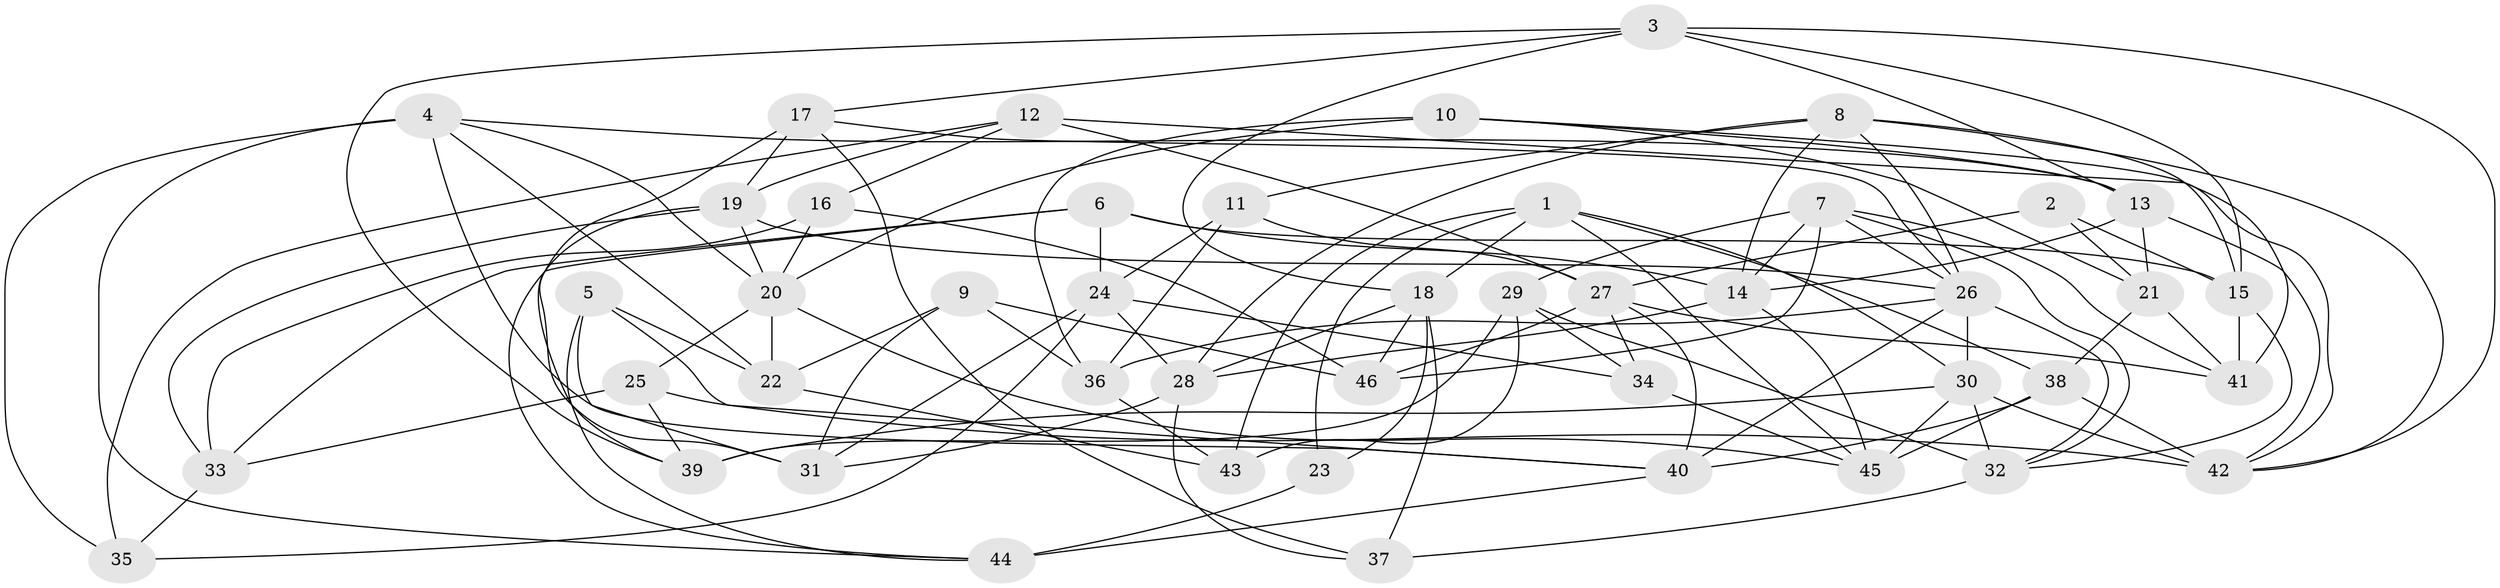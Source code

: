 // original degree distribution, {4: 1.0}
// Generated by graph-tools (version 1.1) at 2025/03/03/09/25 03:03:03]
// undirected, 46 vertices, 121 edges
graph export_dot {
graph [start="1"]
  node [color=gray90,style=filled];
  1;
  2;
  3;
  4;
  5;
  6;
  7;
  8;
  9;
  10;
  11;
  12;
  13;
  14;
  15;
  16;
  17;
  18;
  19;
  20;
  21;
  22;
  23;
  24;
  25;
  26;
  27;
  28;
  29;
  30;
  31;
  32;
  33;
  34;
  35;
  36;
  37;
  38;
  39;
  40;
  41;
  42;
  43;
  44;
  45;
  46;
  1 -- 18 [weight=1.0];
  1 -- 23 [weight=1.0];
  1 -- 30 [weight=1.0];
  1 -- 38 [weight=1.0];
  1 -- 43 [weight=1.0];
  1 -- 45 [weight=1.0];
  2 -- 15 [weight=1.0];
  2 -- 21 [weight=1.0];
  2 -- 27 [weight=2.0];
  3 -- 13 [weight=1.0];
  3 -- 15 [weight=1.0];
  3 -- 17 [weight=1.0];
  3 -- 18 [weight=1.0];
  3 -- 39 [weight=1.0];
  3 -- 42 [weight=1.0];
  4 -- 13 [weight=1.0];
  4 -- 20 [weight=1.0];
  4 -- 22 [weight=1.0];
  4 -- 35 [weight=1.0];
  4 -- 40 [weight=1.0];
  4 -- 44 [weight=1.0];
  5 -- 22 [weight=1.0];
  5 -- 31 [weight=1.0];
  5 -- 40 [weight=1.0];
  5 -- 44 [weight=1.0];
  6 -- 14 [weight=1.0];
  6 -- 15 [weight=1.0];
  6 -- 24 [weight=1.0];
  6 -- 33 [weight=2.0];
  6 -- 44 [weight=1.0];
  7 -- 14 [weight=1.0];
  7 -- 26 [weight=1.0];
  7 -- 29 [weight=1.0];
  7 -- 32 [weight=1.0];
  7 -- 41 [weight=1.0];
  7 -- 46 [weight=1.0];
  8 -- 11 [weight=1.0];
  8 -- 14 [weight=1.0];
  8 -- 15 [weight=1.0];
  8 -- 26 [weight=1.0];
  8 -- 28 [weight=1.0];
  8 -- 42 [weight=1.0];
  9 -- 22 [weight=1.0];
  9 -- 31 [weight=1.0];
  9 -- 36 [weight=1.0];
  9 -- 46 [weight=1.0];
  10 -- 13 [weight=1.0];
  10 -- 20 [weight=1.0];
  10 -- 21 [weight=1.0];
  10 -- 36 [weight=2.0];
  10 -- 41 [weight=1.0];
  11 -- 24 [weight=1.0];
  11 -- 27 [weight=1.0];
  11 -- 36 [weight=1.0];
  12 -- 16 [weight=1.0];
  12 -- 19 [weight=1.0];
  12 -- 27 [weight=2.0];
  12 -- 35 [weight=1.0];
  12 -- 42 [weight=1.0];
  13 -- 14 [weight=1.0];
  13 -- 21 [weight=1.0];
  13 -- 42 [weight=1.0];
  14 -- 28 [weight=1.0];
  14 -- 45 [weight=1.0];
  15 -- 32 [weight=1.0];
  15 -- 41 [weight=1.0];
  16 -- 20 [weight=1.0];
  16 -- 33 [weight=1.0];
  16 -- 46 [weight=1.0];
  17 -- 19 [weight=1.0];
  17 -- 26 [weight=1.0];
  17 -- 31 [weight=2.0];
  17 -- 37 [weight=1.0];
  18 -- 23 [weight=1.0];
  18 -- 28 [weight=1.0];
  18 -- 37 [weight=1.0];
  18 -- 46 [weight=1.0];
  19 -- 20 [weight=1.0];
  19 -- 26 [weight=1.0];
  19 -- 33 [weight=1.0];
  19 -- 39 [weight=1.0];
  20 -- 22 [weight=2.0];
  20 -- 25 [weight=1.0];
  20 -- 45 [weight=1.0];
  21 -- 38 [weight=1.0];
  21 -- 41 [weight=2.0];
  22 -- 43 [weight=1.0];
  23 -- 44 [weight=2.0];
  24 -- 28 [weight=1.0];
  24 -- 31 [weight=1.0];
  24 -- 34 [weight=1.0];
  24 -- 35 [weight=1.0];
  25 -- 33 [weight=1.0];
  25 -- 39 [weight=1.0];
  25 -- 42 [weight=1.0];
  26 -- 30 [weight=1.0];
  26 -- 32 [weight=1.0];
  26 -- 36 [weight=1.0];
  26 -- 40 [weight=1.0];
  27 -- 34 [weight=1.0];
  27 -- 40 [weight=1.0];
  27 -- 41 [weight=1.0];
  27 -- 46 [weight=2.0];
  28 -- 31 [weight=1.0];
  28 -- 37 [weight=1.0];
  29 -- 32 [weight=1.0];
  29 -- 34 [weight=1.0];
  29 -- 39 [weight=2.0];
  29 -- 43 [weight=1.0];
  30 -- 32 [weight=1.0];
  30 -- 39 [weight=1.0];
  30 -- 42 [weight=1.0];
  30 -- 45 [weight=1.0];
  32 -- 37 [weight=1.0];
  33 -- 35 [weight=1.0];
  34 -- 45 [weight=1.0];
  36 -- 43 [weight=1.0];
  38 -- 40 [weight=1.0];
  38 -- 42 [weight=2.0];
  38 -- 45 [weight=1.0];
  40 -- 44 [weight=1.0];
}

